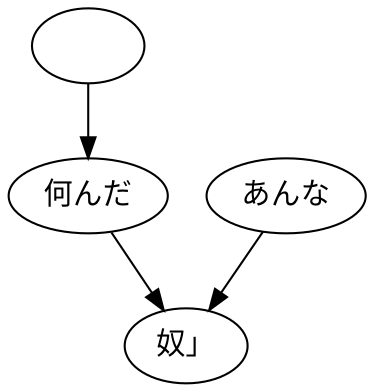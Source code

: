 digraph graph2344 {
	node0 [label="　"];
	node1 [label="何んだ"];
	node2 [label="あんな"];
	node3 [label="奴」"];
	node0 -> node1;
	node1 -> node3;
	node2 -> node3;
}
